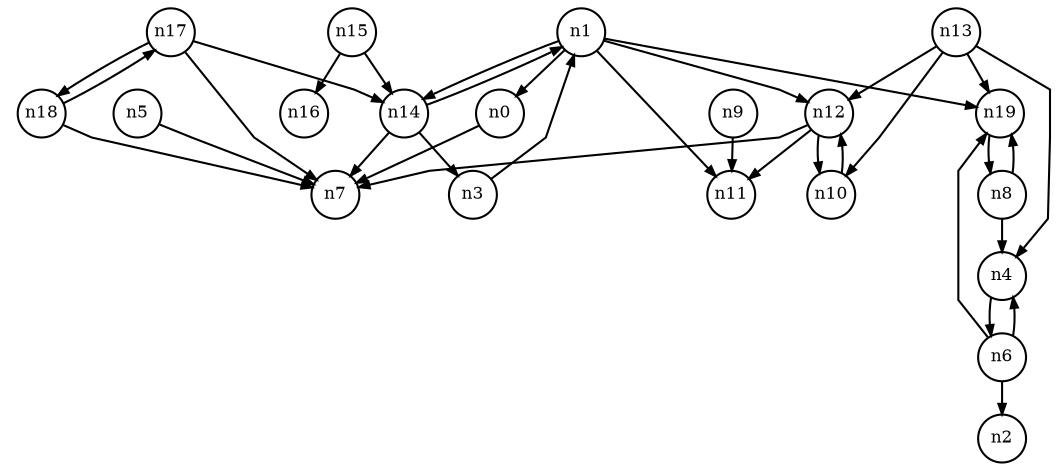digraph G{
splines=polyline;
ranksep=0.22;
nodesep=0.22;
nodesize=0.16;
fontsize=8
edge [arrowsize=0.5]
node [fontsize=8 shape=circle width=0.32 fixedsize=shape];

n0 -> n7
n1 -> n0
n1 -> n11
n1 -> n12
n1 -> n14
n1 -> n19
n12 -> n7
n12 -> n11
n12 -> n10
n14 -> n3
n14 -> n7
n14 -> n1
n19 -> n8
n5 -> n7
n6 -> n2
n6 -> n4
n6 -> n19
n4 -> n6
n8 -> n4
n8 -> n19
n9 -> n11
n10 -> n12
n13 -> n4
n13 -> n10
n13 -> n12
n13 -> n19
n3 -> n1
n15 -> n14
n15 -> n16
n17 -> n7
n17 -> n14
n17 -> n18
n18 -> n7
n18 -> n17
}
